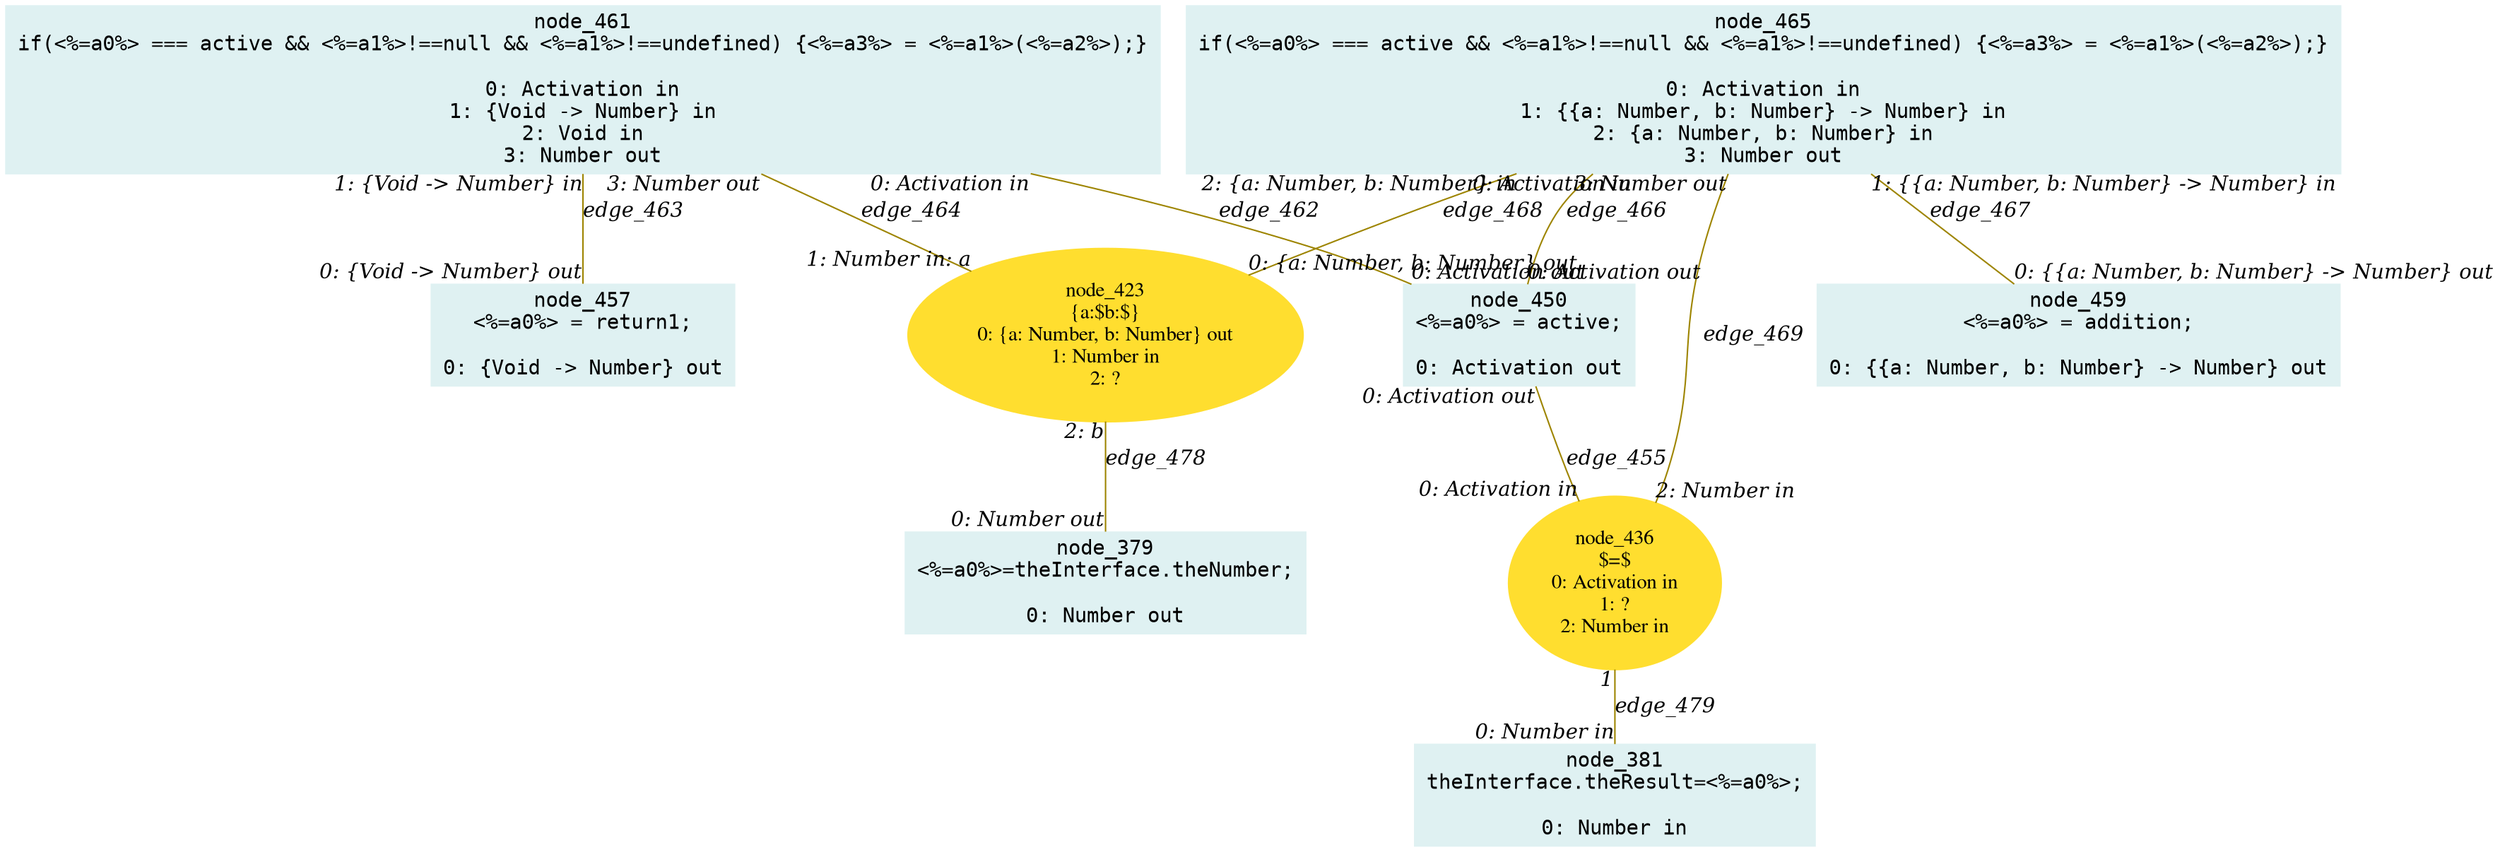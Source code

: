 digraph g{node_379 [shape="box", style="filled", color="#dff1f2", fontname="Courier", label="node_379
<%=a0%>=theInterface.theNumber;

0: Number out" ]
node_381 [shape="box", style="filled", color="#dff1f2", fontname="Courier", label="node_381
theInterface.theResult=<%=a0%>;

0: Number in" ]
node_423 [shape="ellipse", style="filled", color="#ffde2f", fontname="Times", label="node_423
{a:$b:$}
0: {a: Number, b: Number} out
1: Number in
2: ?" ]
node_436 [shape="ellipse", style="filled", color="#ffde2f", fontname="Times", label="node_436
$=$
0: Activation in
1: ?
2: Number in" ]
node_450 [shape="box", style="filled", color="#dff1f2", fontname="Courier", label="node_450
<%=a0%> = active;

0: Activation out" ]
node_457 [shape="box", style="filled", color="#dff1f2", fontname="Courier", label="node_457
<%=a0%> = return1;

0: {Void -> Number} out" ]
node_459 [shape="box", style="filled", color="#dff1f2", fontname="Courier", label="node_459
<%=a0%> = addition;

0: {{a: Number, b: Number} -> Number} out" ]
node_461 [shape="box", style="filled", color="#dff1f2", fontname="Courier", label="node_461
if(<%=a0%> === active && <%=a1%>!==null && <%=a1%>!==undefined) {<%=a3%> = <%=a1%>(<%=a2%>);}

0: Activation in
1: {Void -> Number} in
2: Void in
3: Number out" ]
node_465 [shape="box", style="filled", color="#dff1f2", fontname="Courier", label="node_465
if(<%=a0%> === active && <%=a1%>!==null && <%=a1%>!==undefined) {<%=a3%> = <%=a1%>(<%=a2%>);}

0: Activation in
1: {{a: Number, b: Number} -> Number} in
2: {a: Number, b: Number} in
3: Number out" ]
node_450 -> node_436 [dir=none, arrowHead=none, fontname="Times-Italic", arrowsize=1, color="#9d8400", label="edge_455",  headlabel="0: Activation in", taillabel="0: Activation out" ]
node_461 -> node_450 [dir=none, arrowHead=none, fontname="Times-Italic", arrowsize=1, color="#9d8400", label="edge_462",  headlabel="0: Activation out", taillabel="0: Activation in" ]
node_461 -> node_457 [dir=none, arrowHead=none, fontname="Times-Italic", arrowsize=1, color="#9d8400", label="edge_463",  headlabel="0: {Void -> Number} out", taillabel="1: {Void -> Number} in" ]
node_461 -> node_423 [dir=none, arrowHead=none, fontname="Times-Italic", arrowsize=1, color="#9d8400", label="edge_464",  headlabel="1: Number in: a", taillabel="3: Number out" ]
node_465 -> node_450 [dir=none, arrowHead=none, fontname="Times-Italic", arrowsize=1, color="#9d8400", label="edge_466",  headlabel="0: Activation out", taillabel="0: Activation in" ]
node_465 -> node_459 [dir=none, arrowHead=none, fontname="Times-Italic", arrowsize=1, color="#9d8400", label="edge_467",  headlabel="0: {{a: Number, b: Number} -> Number} out", taillabel="1: {{a: Number, b: Number} -> Number} in" ]
node_465 -> node_423 [dir=none, arrowHead=none, fontname="Times-Italic", arrowsize=1, color="#9d8400", label="edge_468",  headlabel="0: {a: Number, b: Number} out", taillabel="2: {a: Number, b: Number} in" ]
node_465 -> node_436 [dir=none, arrowHead=none, fontname="Times-Italic", arrowsize=1, color="#9d8400", label="edge_469",  headlabel="2: Number in", taillabel="3: Number out" ]
node_423 -> node_379 [dir=none, arrowHead=none, fontname="Times-Italic", arrowsize=1, color="#9d8400", label="edge_478",  headlabel="0: Number out", taillabel="2: b" ]
node_436 -> node_381 [dir=none, arrowHead=none, fontname="Times-Italic", arrowsize=1, color="#9d8400", label="edge_479",  headlabel="0: Number in", taillabel="1" ]
}
